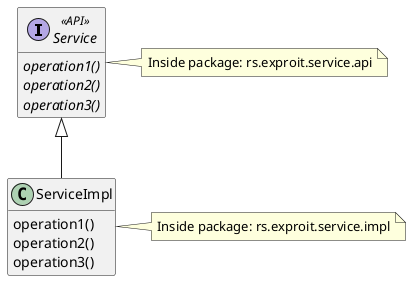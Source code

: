 @startuml

interface Service << API >> {
  {abstract} operation1()
  {abstract} operation2()
  {abstract} operation3()
}
note right: Inside package: rs.exproit.service.api

class ServiceImpl {
  operation1()
  operation2()
  operation3()
}
note right: Inside package: rs.exproit.service.impl

Service <|-- ServiceImpl

hide attributes

@enduml